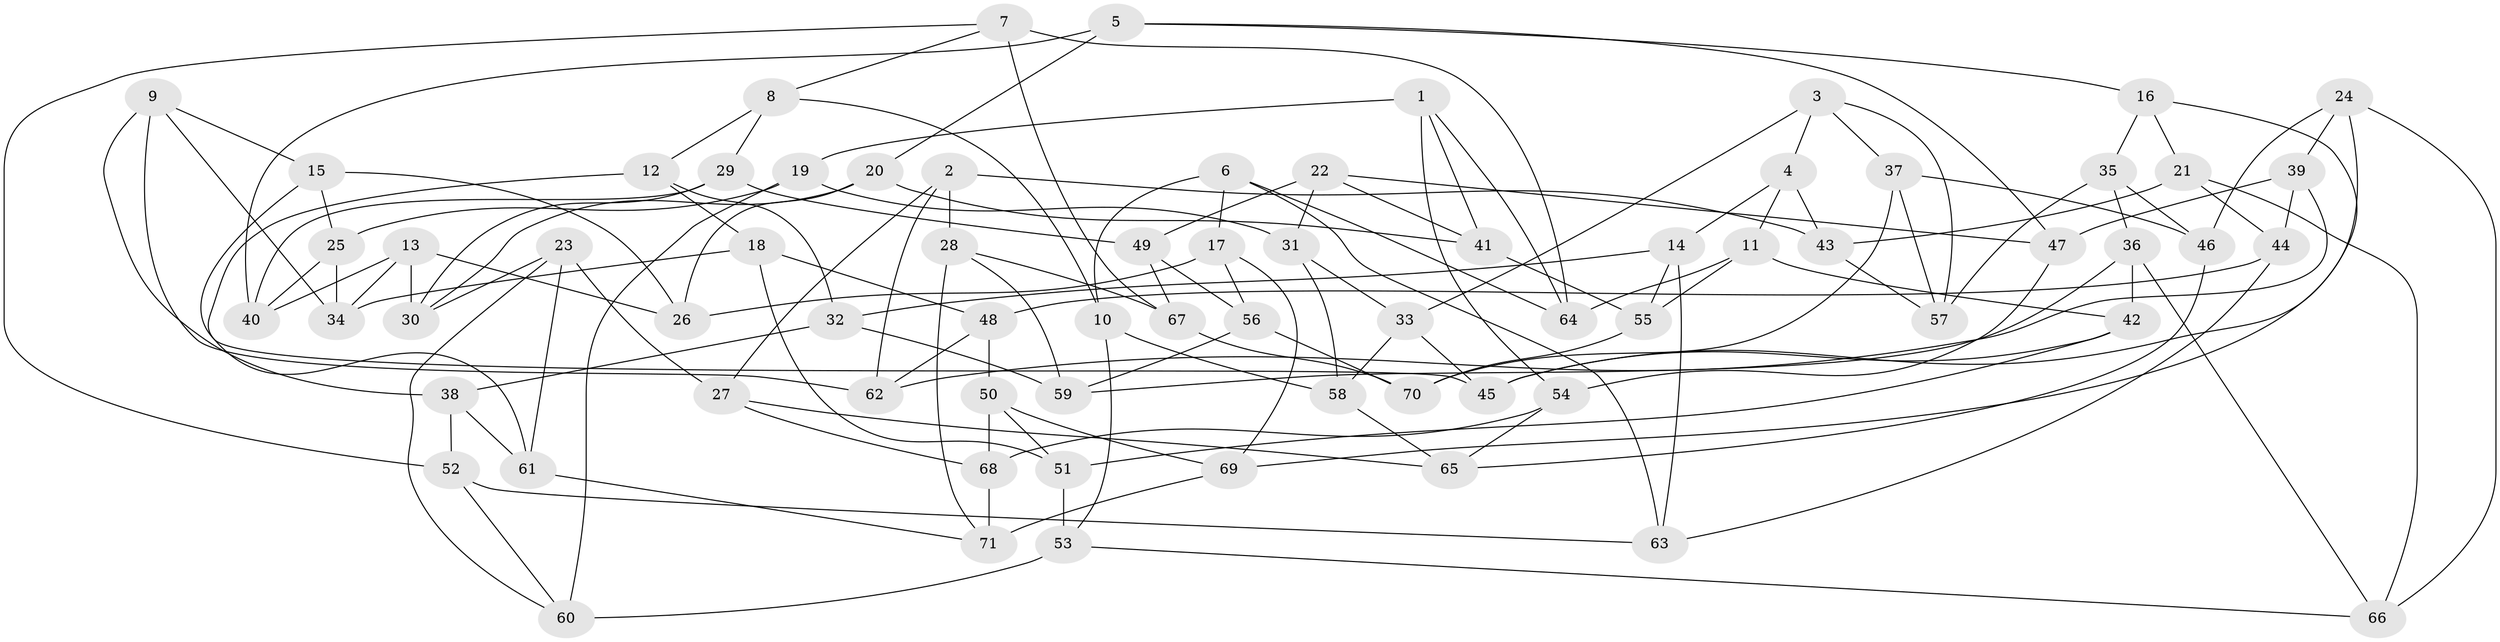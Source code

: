 // Generated by graph-tools (version 1.1) at 2025/58/03/09/25 04:58:20]
// undirected, 71 vertices, 142 edges
graph export_dot {
graph [start="1"]
  node [color=gray90,style=filled];
  1;
  2;
  3;
  4;
  5;
  6;
  7;
  8;
  9;
  10;
  11;
  12;
  13;
  14;
  15;
  16;
  17;
  18;
  19;
  20;
  21;
  22;
  23;
  24;
  25;
  26;
  27;
  28;
  29;
  30;
  31;
  32;
  33;
  34;
  35;
  36;
  37;
  38;
  39;
  40;
  41;
  42;
  43;
  44;
  45;
  46;
  47;
  48;
  49;
  50;
  51;
  52;
  53;
  54;
  55;
  56;
  57;
  58;
  59;
  60;
  61;
  62;
  63;
  64;
  65;
  66;
  67;
  68;
  69;
  70;
  71;
  1 -- 64;
  1 -- 54;
  1 -- 19;
  1 -- 41;
  2 -- 62;
  2 -- 27;
  2 -- 28;
  2 -- 43;
  3 -- 57;
  3 -- 33;
  3 -- 37;
  3 -- 4;
  4 -- 11;
  4 -- 14;
  4 -- 43;
  5 -- 47;
  5 -- 16;
  5 -- 40;
  5 -- 20;
  6 -- 64;
  6 -- 10;
  6 -- 17;
  6 -- 63;
  7 -- 67;
  7 -- 8;
  7 -- 64;
  7 -- 52;
  8 -- 29;
  8 -- 12;
  8 -- 10;
  9 -- 15;
  9 -- 62;
  9 -- 34;
  9 -- 38;
  10 -- 53;
  10 -- 58;
  11 -- 64;
  11 -- 55;
  11 -- 42;
  12 -- 32;
  12 -- 18;
  12 -- 61;
  13 -- 40;
  13 -- 34;
  13 -- 30;
  13 -- 26;
  14 -- 63;
  14 -- 55;
  14 -- 32;
  15 -- 25;
  15 -- 45;
  15 -- 26;
  16 -- 69;
  16 -- 21;
  16 -- 35;
  17 -- 56;
  17 -- 69;
  17 -- 26;
  18 -- 51;
  18 -- 48;
  18 -- 34;
  19 -- 60;
  19 -- 31;
  19 -- 25;
  20 -- 26;
  20 -- 41;
  20 -- 30;
  21 -- 44;
  21 -- 66;
  21 -- 43;
  22 -- 41;
  22 -- 31;
  22 -- 49;
  22 -- 47;
  23 -- 27;
  23 -- 60;
  23 -- 30;
  23 -- 61;
  24 -- 66;
  24 -- 39;
  24 -- 46;
  24 -- 45;
  25 -- 40;
  25 -- 34;
  27 -- 68;
  27 -- 65;
  28 -- 71;
  28 -- 59;
  28 -- 67;
  29 -- 40;
  29 -- 49;
  29 -- 30;
  31 -- 33;
  31 -- 58;
  32 -- 38;
  32 -- 59;
  33 -- 45;
  33 -- 58;
  35 -- 46;
  35 -- 57;
  35 -- 36;
  36 -- 66;
  36 -- 42;
  36 -- 59;
  37 -- 46;
  37 -- 70;
  37 -- 57;
  38 -- 61;
  38 -- 52;
  39 -- 62;
  39 -- 44;
  39 -- 47;
  41 -- 55;
  42 -- 45;
  42 -- 51;
  43 -- 57;
  44 -- 48;
  44 -- 63;
  46 -- 65;
  47 -- 54;
  48 -- 50;
  48 -- 62;
  49 -- 56;
  49 -- 67;
  50 -- 68;
  50 -- 51;
  50 -- 69;
  51 -- 53;
  52 -- 60;
  52 -- 63;
  53 -- 66;
  53 -- 60;
  54 -- 65;
  54 -- 68;
  55 -- 70;
  56 -- 70;
  56 -- 59;
  58 -- 65;
  61 -- 71;
  67 -- 70;
  68 -- 71;
  69 -- 71;
}
